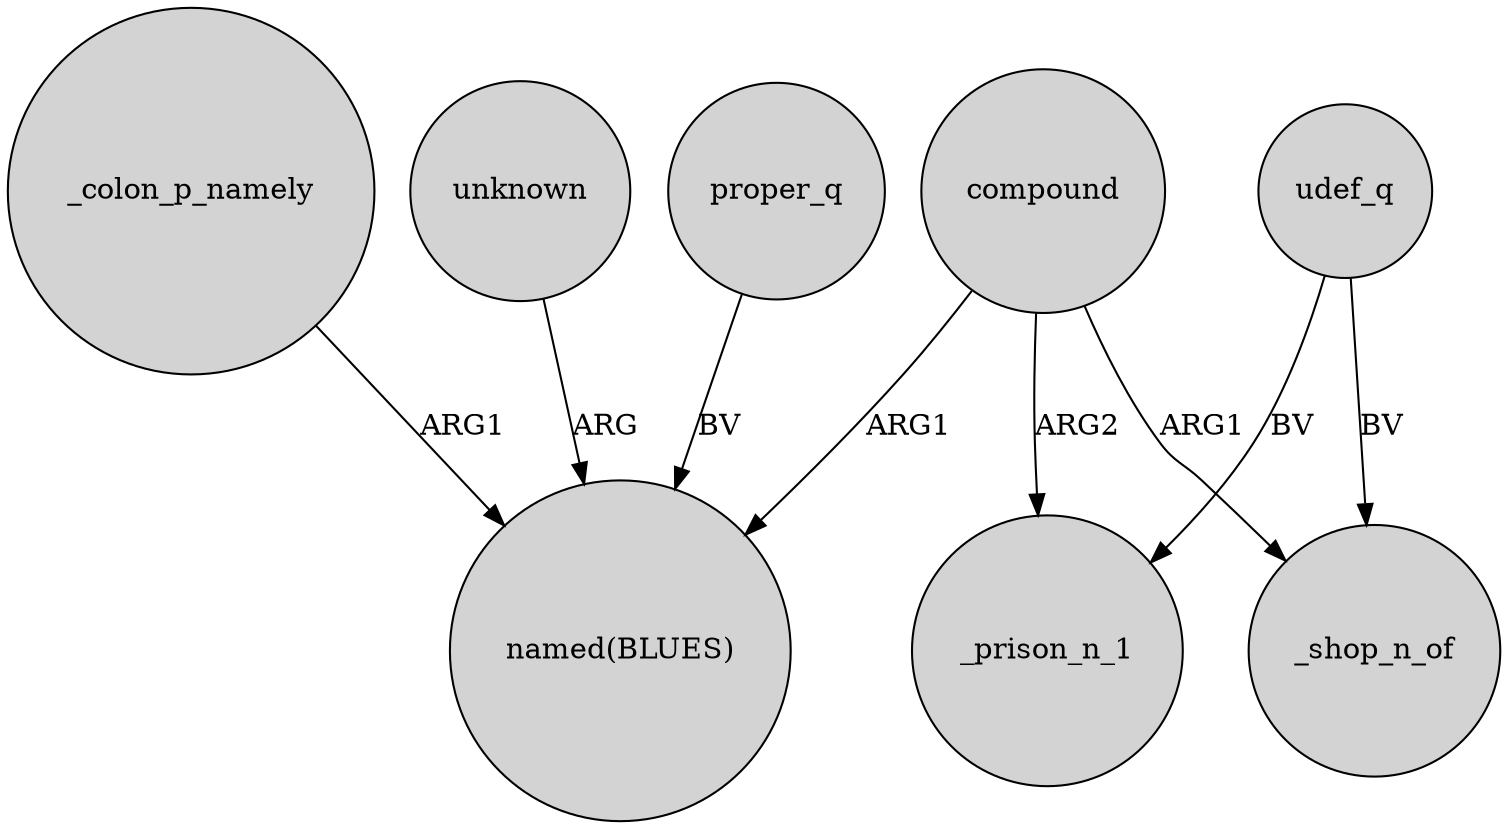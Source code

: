 digraph {
	node [shape=circle style=filled]
	_colon_p_namely -> "named(BLUES)" [label=ARG1]
	udef_q -> _shop_n_of [label=BV]
	compound -> _prison_n_1 [label=ARG2]
	udef_q -> _prison_n_1 [label=BV]
	unknown -> "named(BLUES)" [label=ARG]
	proper_q -> "named(BLUES)" [label=BV]
	compound -> "named(BLUES)" [label=ARG1]
	compound -> _shop_n_of [label=ARG1]
}
